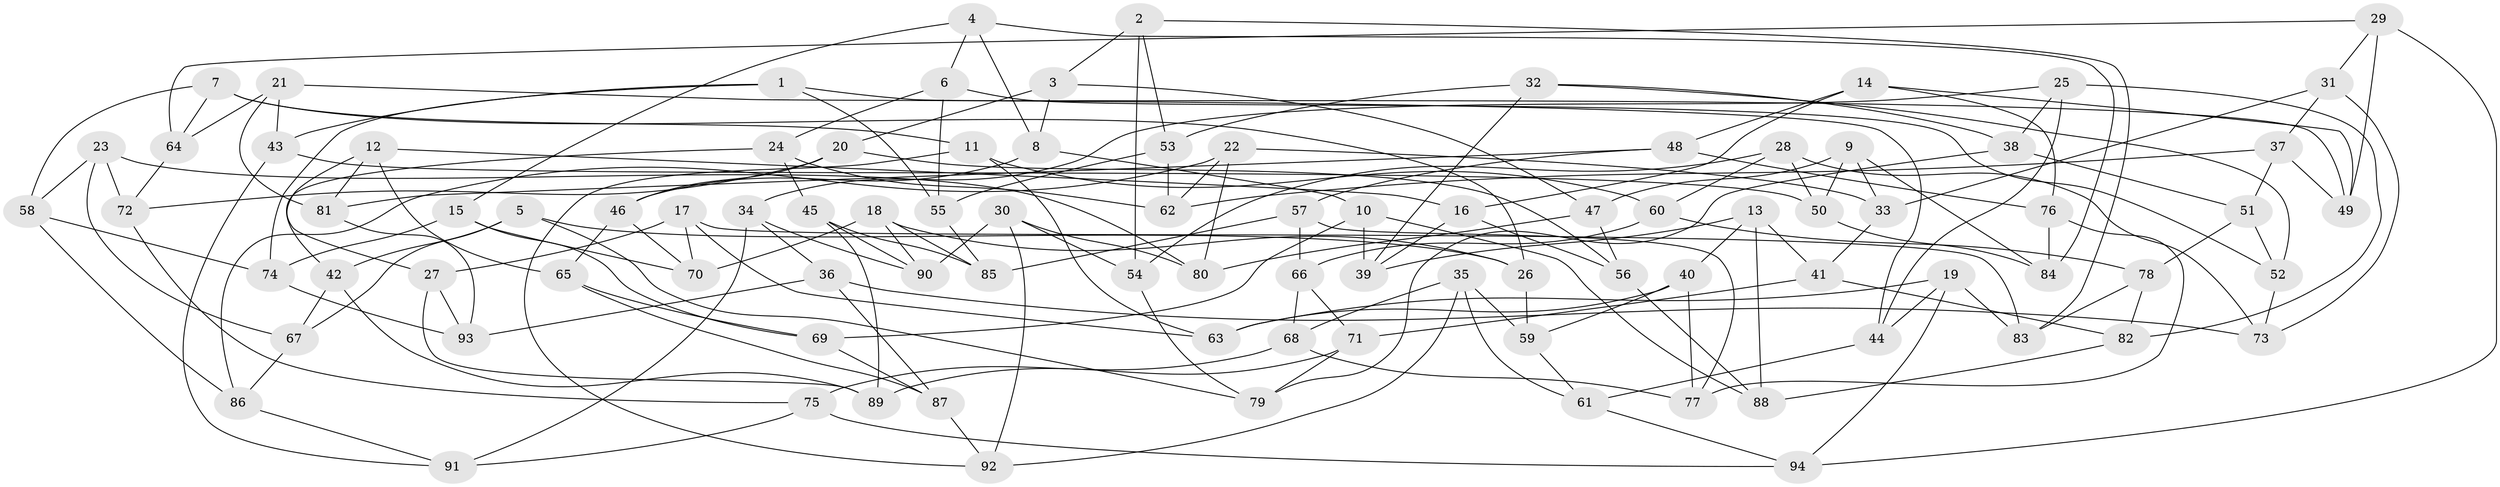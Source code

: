 // Generated by graph-tools (version 1.1) at 2025/57/03/09/25 04:57:22]
// undirected, 94 vertices, 188 edges
graph export_dot {
graph [start="1"]
  node [color=gray90,style=filled];
  1;
  2;
  3;
  4;
  5;
  6;
  7;
  8;
  9;
  10;
  11;
  12;
  13;
  14;
  15;
  16;
  17;
  18;
  19;
  20;
  21;
  22;
  23;
  24;
  25;
  26;
  27;
  28;
  29;
  30;
  31;
  32;
  33;
  34;
  35;
  36;
  37;
  38;
  39;
  40;
  41;
  42;
  43;
  44;
  45;
  46;
  47;
  48;
  49;
  50;
  51;
  52;
  53;
  54;
  55;
  56;
  57;
  58;
  59;
  60;
  61;
  62;
  63;
  64;
  65;
  66;
  67;
  68;
  69;
  70;
  71;
  72;
  73;
  74;
  75;
  76;
  77;
  78;
  79;
  80;
  81;
  82;
  83;
  84;
  85;
  86;
  87;
  88;
  89;
  90;
  91;
  92;
  93;
  94;
  1 -- 74;
  1 -- 43;
  1 -- 55;
  1 -- 49;
  2 -- 53;
  2 -- 54;
  2 -- 3;
  2 -- 83;
  3 -- 20;
  3 -- 8;
  3 -- 47;
  4 -- 15;
  4 -- 8;
  4 -- 84;
  4 -- 6;
  5 -- 26;
  5 -- 42;
  5 -- 79;
  5 -- 67;
  6 -- 55;
  6 -- 24;
  6 -- 52;
  7 -- 64;
  7 -- 58;
  7 -- 26;
  7 -- 11;
  8 -- 46;
  8 -- 10;
  9 -- 50;
  9 -- 84;
  9 -- 47;
  9 -- 33;
  10 -- 88;
  10 -- 39;
  10 -- 69;
  11 -- 60;
  11 -- 92;
  11 -- 63;
  12 -- 65;
  12 -- 27;
  12 -- 16;
  12 -- 81;
  13 -- 88;
  13 -- 40;
  13 -- 41;
  13 -- 39;
  14 -- 76;
  14 -- 49;
  14 -- 48;
  14 -- 16;
  15 -- 74;
  15 -- 70;
  15 -- 69;
  16 -- 56;
  16 -- 39;
  17 -- 27;
  17 -- 83;
  17 -- 70;
  17 -- 63;
  18 -- 70;
  18 -- 85;
  18 -- 90;
  18 -- 26;
  19 -- 83;
  19 -- 63;
  19 -- 94;
  19 -- 44;
  20 -- 46;
  20 -- 72;
  20 -- 56;
  21 -- 81;
  21 -- 64;
  21 -- 44;
  21 -- 43;
  22 -- 80;
  22 -- 62;
  22 -- 33;
  22 -- 86;
  23 -- 80;
  23 -- 67;
  23 -- 72;
  23 -- 58;
  24 -- 45;
  24 -- 42;
  24 -- 62;
  25 -- 34;
  25 -- 82;
  25 -- 44;
  25 -- 38;
  26 -- 59;
  27 -- 89;
  27 -- 93;
  28 -- 50;
  28 -- 73;
  28 -- 54;
  28 -- 60;
  29 -- 49;
  29 -- 64;
  29 -- 31;
  29 -- 94;
  30 -- 80;
  30 -- 92;
  30 -- 90;
  30 -- 54;
  31 -- 37;
  31 -- 73;
  31 -- 33;
  32 -- 38;
  32 -- 39;
  32 -- 53;
  32 -- 52;
  33 -- 41;
  34 -- 91;
  34 -- 36;
  34 -- 90;
  35 -- 61;
  35 -- 68;
  35 -- 59;
  35 -- 92;
  36 -- 87;
  36 -- 93;
  36 -- 73;
  37 -- 62;
  37 -- 51;
  37 -- 49;
  38 -- 79;
  38 -- 51;
  40 -- 77;
  40 -- 59;
  40 -- 63;
  41 -- 71;
  41 -- 82;
  42 -- 67;
  42 -- 89;
  43 -- 91;
  43 -- 50;
  44 -- 61;
  45 -- 90;
  45 -- 85;
  45 -- 89;
  46 -- 65;
  46 -- 70;
  47 -- 56;
  47 -- 80;
  48 -- 81;
  48 -- 57;
  48 -- 76;
  50 -- 84;
  51 -- 78;
  51 -- 52;
  52 -- 73;
  53 -- 55;
  53 -- 62;
  54 -- 79;
  55 -- 85;
  56 -- 88;
  57 -- 66;
  57 -- 85;
  57 -- 77;
  58 -- 74;
  58 -- 86;
  59 -- 61;
  60 -- 66;
  60 -- 78;
  61 -- 94;
  64 -- 72;
  65 -- 69;
  65 -- 87;
  66 -- 68;
  66 -- 71;
  67 -- 86;
  68 -- 75;
  68 -- 77;
  69 -- 87;
  71 -- 89;
  71 -- 79;
  72 -- 75;
  74 -- 93;
  75 -- 91;
  75 -- 94;
  76 -- 84;
  76 -- 77;
  78 -- 83;
  78 -- 82;
  81 -- 93;
  82 -- 88;
  86 -- 91;
  87 -- 92;
}
